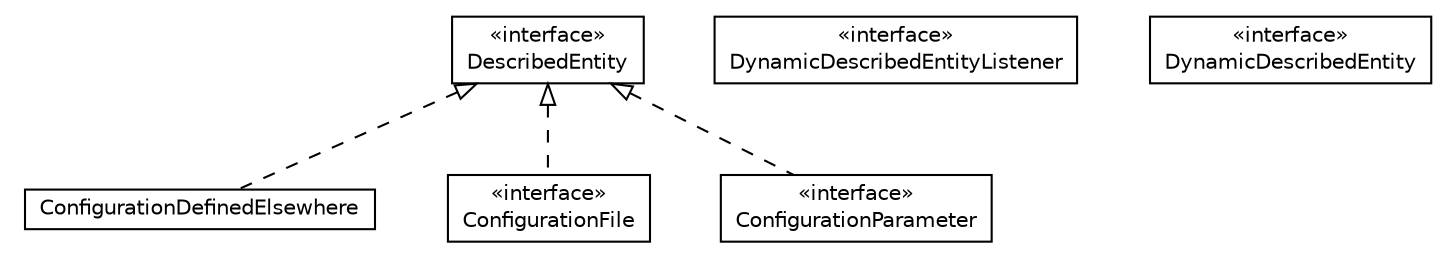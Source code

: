 #!/usr/local/bin/dot
#
# Class diagram 
# Generated by UMLGraph version R5_6-24-gf6e263 (http://www.umlgraph.org/)
#

digraph G {
	edge [fontname="Helvetica",fontsize=10,labelfontname="Helvetica",labelfontsize=10];
	node [fontname="Helvetica",fontsize=10,shape=plaintext];
	nodesep=0.25;
	ranksep=0.5;
	// org.universAAL.middleware.interfaces.configuration.configurationDefinitionTypes.ConfigurationDefinedElsewhere
	c12257 [label=<<table title="org.universAAL.middleware.interfaces.configuration.configurationDefinitionTypes.ConfigurationDefinedElsewhere" border="0" cellborder="1" cellspacing="0" cellpadding="2" port="p" href="./ConfigurationDefinedElsewhere.html">
		<tr><td><table border="0" cellspacing="0" cellpadding="1">
<tr><td align="center" balign="center"> ConfigurationDefinedElsewhere </td></tr>
		</table></td></tr>
		</table>>, URL="./ConfigurationDefinedElsewhere.html", fontname="Helvetica", fontcolor="black", fontsize=10.0];
	// org.universAAL.middleware.interfaces.configuration.configurationDefinitionTypes.DynamicDescribedEntityListener
	c12258 [label=<<table title="org.universAAL.middleware.interfaces.configuration.configurationDefinitionTypes.DynamicDescribedEntityListener" border="0" cellborder="1" cellspacing="0" cellpadding="2" port="p" href="./DynamicDescribedEntityListener.html">
		<tr><td><table border="0" cellspacing="0" cellpadding="1">
<tr><td align="center" balign="center"> &#171;interface&#187; </td></tr>
<tr><td align="center" balign="center"> DynamicDescribedEntityListener </td></tr>
		</table></td></tr>
		</table>>, URL="./DynamicDescribedEntityListener.html", fontname="Helvetica", fontcolor="black", fontsize=10.0];
	// org.universAAL.middleware.interfaces.configuration.configurationDefinitionTypes.DynamicDescribedEntity
	c12259 [label=<<table title="org.universAAL.middleware.interfaces.configuration.configurationDefinitionTypes.DynamicDescribedEntity" border="0" cellborder="1" cellspacing="0" cellpadding="2" port="p" href="./DynamicDescribedEntity.html">
		<tr><td><table border="0" cellspacing="0" cellpadding="1">
<tr><td align="center" balign="center"> &#171;interface&#187; </td></tr>
<tr><td align="center" balign="center"> DynamicDescribedEntity </td></tr>
		</table></td></tr>
		</table>>, URL="./DynamicDescribedEntity.html", fontname="Helvetica", fontcolor="black", fontsize=10.0];
	// org.universAAL.middleware.interfaces.configuration.configurationDefinitionTypes.ConfigurationFile
	c12260 [label=<<table title="org.universAAL.middleware.interfaces.configuration.configurationDefinitionTypes.ConfigurationFile" border="0" cellborder="1" cellspacing="0" cellpadding="2" port="p" href="./ConfigurationFile.html">
		<tr><td><table border="0" cellspacing="0" cellpadding="1">
<tr><td align="center" balign="center"> &#171;interface&#187; </td></tr>
<tr><td align="center" balign="center"> ConfigurationFile </td></tr>
		</table></td></tr>
		</table>>, URL="./ConfigurationFile.html", fontname="Helvetica", fontcolor="black", fontsize=10.0];
	// org.universAAL.middleware.interfaces.configuration.configurationDefinitionTypes.DescribedEntity
	c12261 [label=<<table title="org.universAAL.middleware.interfaces.configuration.configurationDefinitionTypes.DescribedEntity" border="0" cellborder="1" cellspacing="0" cellpadding="2" port="p" href="./DescribedEntity.html">
		<tr><td><table border="0" cellspacing="0" cellpadding="1">
<tr><td align="center" balign="center"> &#171;interface&#187; </td></tr>
<tr><td align="center" balign="center"> DescribedEntity </td></tr>
		</table></td></tr>
		</table>>, URL="./DescribedEntity.html", fontname="Helvetica", fontcolor="black", fontsize=10.0];
	// org.universAAL.middleware.interfaces.configuration.configurationDefinitionTypes.ConfigurationParameter
	c12262 [label=<<table title="org.universAAL.middleware.interfaces.configuration.configurationDefinitionTypes.ConfigurationParameter" border="0" cellborder="1" cellspacing="0" cellpadding="2" port="p" href="./ConfigurationParameter.html">
		<tr><td><table border="0" cellspacing="0" cellpadding="1">
<tr><td align="center" balign="center"> &#171;interface&#187; </td></tr>
<tr><td align="center" balign="center"> ConfigurationParameter </td></tr>
		</table></td></tr>
		</table>>, URL="./ConfigurationParameter.html", fontname="Helvetica", fontcolor="black", fontsize=10.0];
	//org.universAAL.middleware.interfaces.configuration.configurationDefinitionTypes.ConfigurationDefinedElsewhere implements org.universAAL.middleware.interfaces.configuration.configurationDefinitionTypes.DescribedEntity
	c12261:p -> c12257:p [dir=back,arrowtail=empty,style=dashed];
	//org.universAAL.middleware.interfaces.configuration.configurationDefinitionTypes.ConfigurationFile implements org.universAAL.middleware.interfaces.configuration.configurationDefinitionTypes.DescribedEntity
	c12261:p -> c12260:p [dir=back,arrowtail=empty,style=dashed];
	//org.universAAL.middleware.interfaces.configuration.configurationDefinitionTypes.ConfigurationParameter implements org.universAAL.middleware.interfaces.configuration.configurationDefinitionTypes.DescribedEntity
	c12261:p -> c12262:p [dir=back,arrowtail=empty,style=dashed];
}

